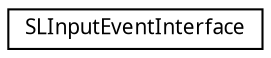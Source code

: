digraph "Graphical Class Hierarchy"
{
 // LATEX_PDF_SIZE
  edge [fontname="Arial.ttf",fontsize="10",labelfontname="Arial.ttf",labelfontsize="10"];
  node [fontname="Arial.ttf",fontsize="10",shape=record];
  rankdir="LR";
  Node0 [label="SLInputEventInterface",height=0.2,width=0.4,color="black", fillcolor="white", style="filled",URL="$class_s_l_input_event_interface.html",tooltip=" "];
}
